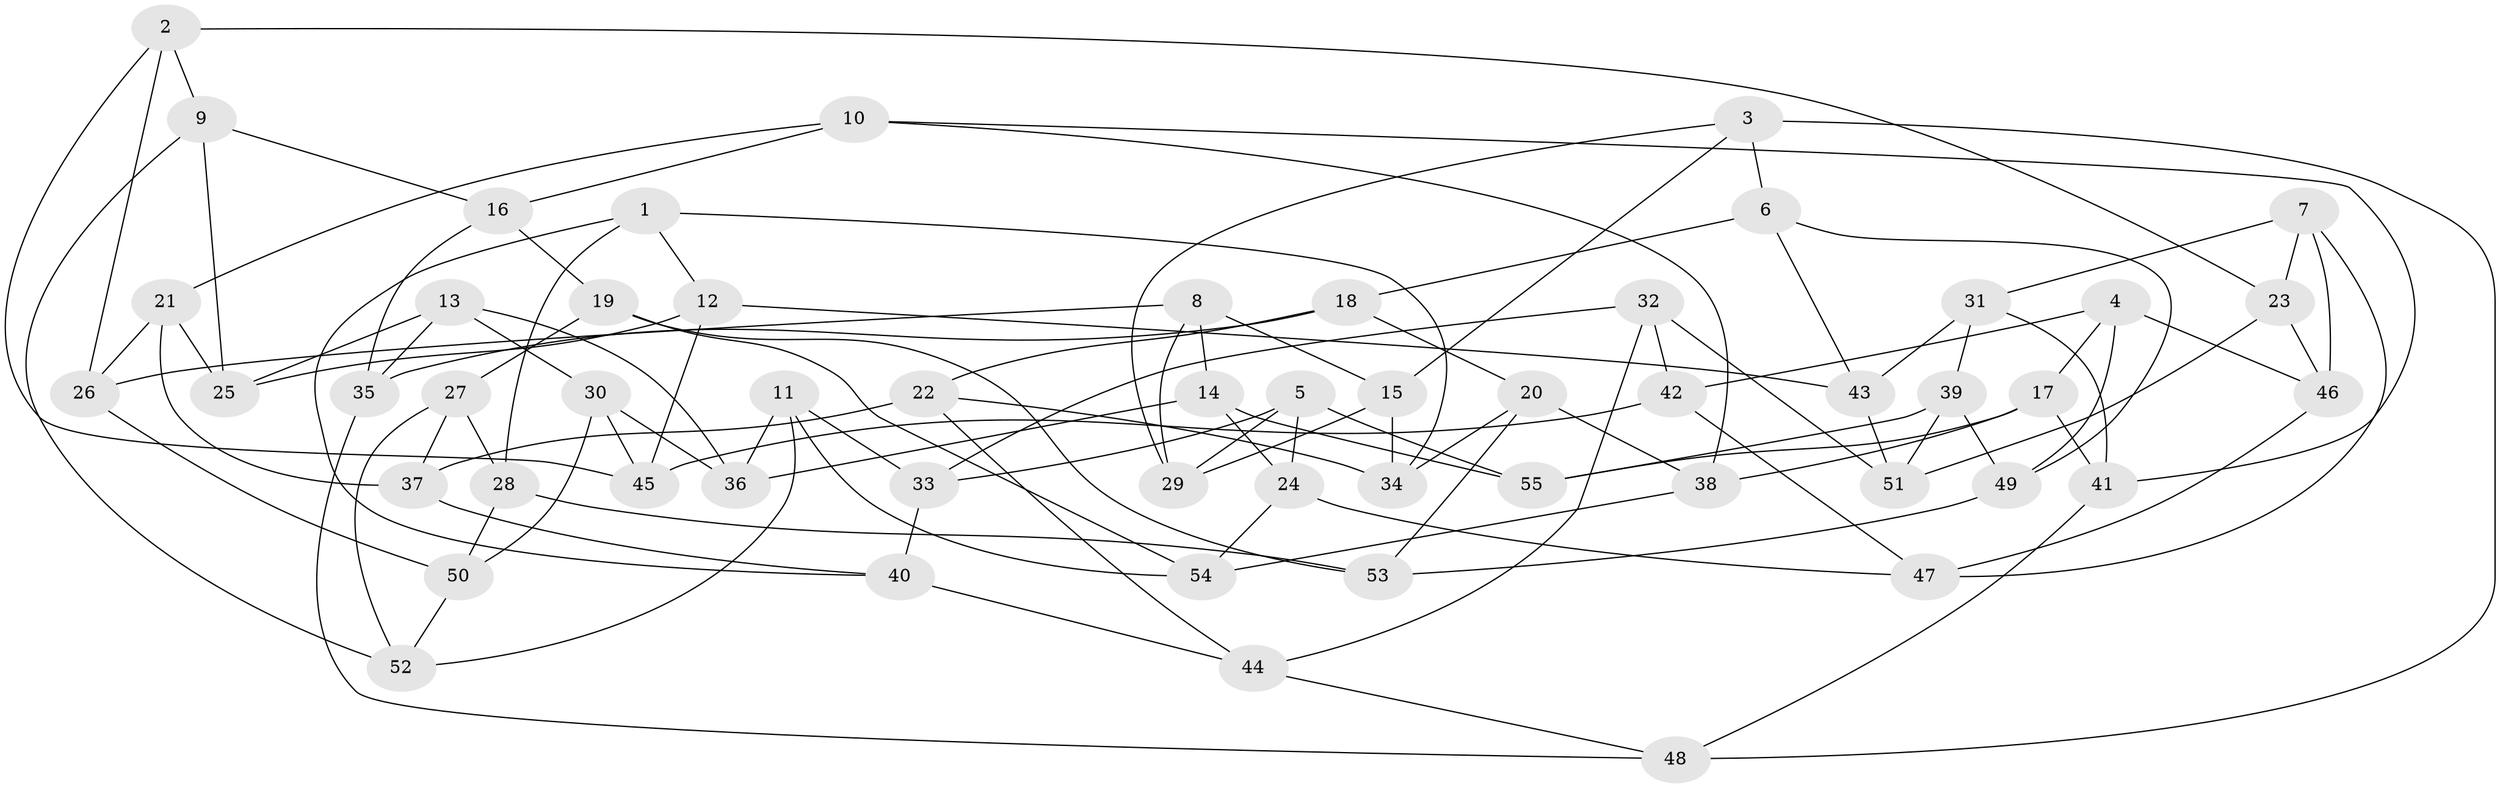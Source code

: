 // coarse degree distribution, {4: 0.28125, 6: 0.53125, 5: 0.1875}
// Generated by graph-tools (version 1.1) at 2025/42/03/06/25 10:42:18]
// undirected, 55 vertices, 110 edges
graph export_dot {
graph [start="1"]
  node [color=gray90,style=filled];
  1;
  2;
  3;
  4;
  5;
  6;
  7;
  8;
  9;
  10;
  11;
  12;
  13;
  14;
  15;
  16;
  17;
  18;
  19;
  20;
  21;
  22;
  23;
  24;
  25;
  26;
  27;
  28;
  29;
  30;
  31;
  32;
  33;
  34;
  35;
  36;
  37;
  38;
  39;
  40;
  41;
  42;
  43;
  44;
  45;
  46;
  47;
  48;
  49;
  50;
  51;
  52;
  53;
  54;
  55;
  1 -- 34;
  1 -- 28;
  1 -- 40;
  1 -- 12;
  2 -- 9;
  2 -- 23;
  2 -- 45;
  2 -- 26;
  3 -- 6;
  3 -- 29;
  3 -- 48;
  3 -- 15;
  4 -- 42;
  4 -- 17;
  4 -- 49;
  4 -- 46;
  5 -- 24;
  5 -- 55;
  5 -- 29;
  5 -- 33;
  6 -- 43;
  6 -- 49;
  6 -- 18;
  7 -- 31;
  7 -- 23;
  7 -- 47;
  7 -- 46;
  8 -- 15;
  8 -- 26;
  8 -- 29;
  8 -- 14;
  9 -- 16;
  9 -- 52;
  9 -- 25;
  10 -- 16;
  10 -- 38;
  10 -- 21;
  10 -- 41;
  11 -- 36;
  11 -- 52;
  11 -- 33;
  11 -- 54;
  12 -- 43;
  12 -- 45;
  12 -- 25;
  13 -- 36;
  13 -- 30;
  13 -- 35;
  13 -- 25;
  14 -- 36;
  14 -- 55;
  14 -- 24;
  15 -- 29;
  15 -- 34;
  16 -- 19;
  16 -- 35;
  17 -- 55;
  17 -- 38;
  17 -- 41;
  18 -- 22;
  18 -- 35;
  18 -- 20;
  19 -- 27;
  19 -- 53;
  19 -- 54;
  20 -- 38;
  20 -- 53;
  20 -- 34;
  21 -- 26;
  21 -- 37;
  21 -- 25;
  22 -- 44;
  22 -- 34;
  22 -- 37;
  23 -- 46;
  23 -- 51;
  24 -- 47;
  24 -- 54;
  26 -- 50;
  27 -- 37;
  27 -- 52;
  27 -- 28;
  28 -- 50;
  28 -- 53;
  30 -- 36;
  30 -- 45;
  30 -- 50;
  31 -- 43;
  31 -- 41;
  31 -- 39;
  32 -- 42;
  32 -- 51;
  32 -- 33;
  32 -- 44;
  33 -- 40;
  35 -- 48;
  37 -- 40;
  38 -- 54;
  39 -- 55;
  39 -- 49;
  39 -- 51;
  40 -- 44;
  41 -- 48;
  42 -- 45;
  42 -- 47;
  43 -- 51;
  44 -- 48;
  46 -- 47;
  49 -- 53;
  50 -- 52;
}
